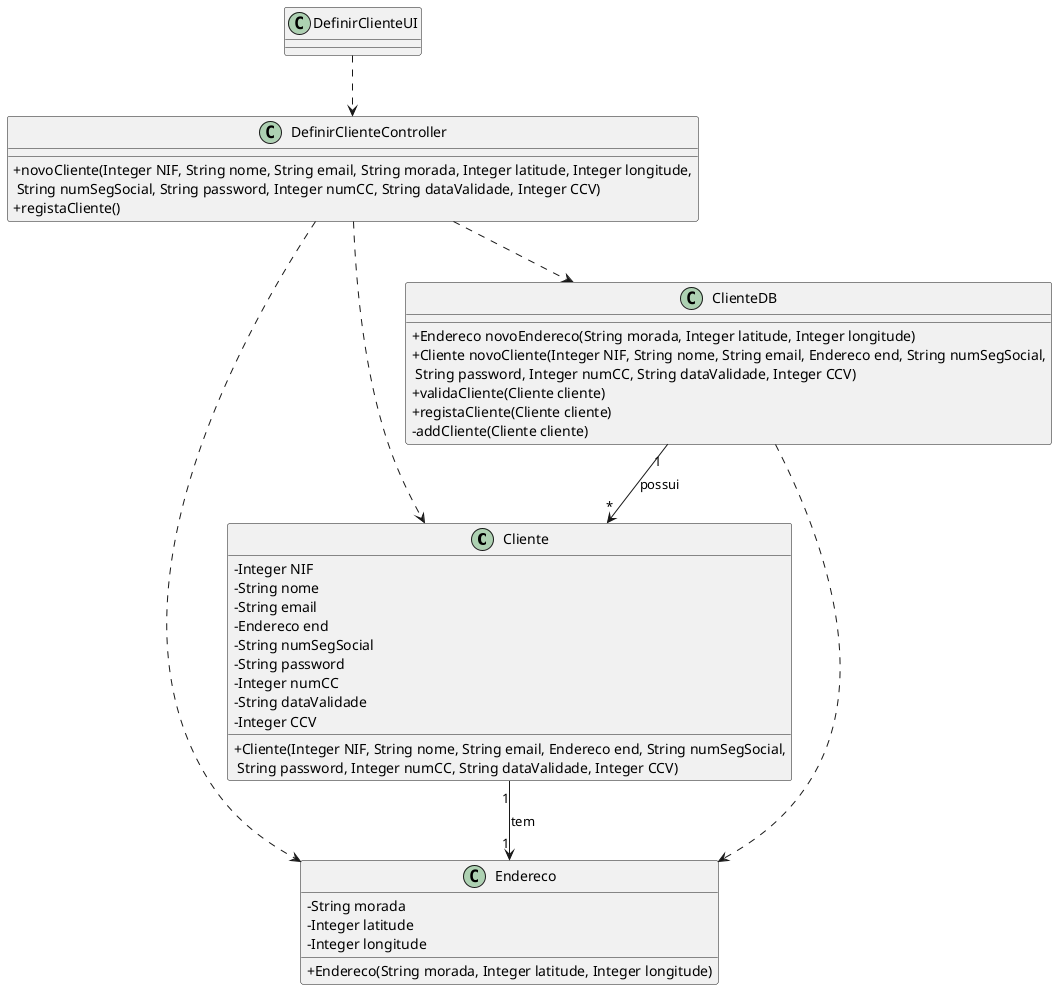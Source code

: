 @startuml
skinparam classAttributeIconSize 0

class Cliente {
  -Integer NIF
  -String nome
  -String email
  -Endereco end
  -String numSegSocial
  -String password
  -Integer numCC
  -String dataValidade
  -Integer CCV
  +Cliente(Integer NIF, String nome, String email, Endereco end, String numSegSocial,\n String password, Integer numCC, String dataValidade, Integer CCV)
}

class Endereco {
  -String morada
  -Integer latitude
  -Integer longitude
  +Endereco(String morada, Integer latitude, Integer longitude)
}

class ClienteDB {
  +Endereco novoEndereco(String morada, Integer latitude, Integer longitude)
  +Cliente novoCliente(Integer NIF, String nome, String email, Endereco end, String numSegSocial,\n String password, Integer numCC, String dataValidade, Integer CCV)
  +validaCliente(Cliente cliente)
  +registaCliente(Cliente cliente)
  -addCliente(Cliente cliente)
}

class DefinirClienteController {
  +novoCliente(Integer NIF, String nome, String email, String morada, Integer latitude, Integer longitude,\n String numSegSocial, String password, Integer numCC, String dataValidade, Integer CCV)
  +registaCliente()
}

class DefinirClienteUI {
  
}

DefinirClienteUI ..> DefinirClienteController
DefinirClienteController ..> ClienteDB
DefinirClienteController ..> Cliente
DefinirClienteController ..> Endereco
ClienteDB ..> Endereco

ClienteDB "1" --> "*" Cliente : possui
Cliente "1" --> "1" Endereco : tem


@enduml
